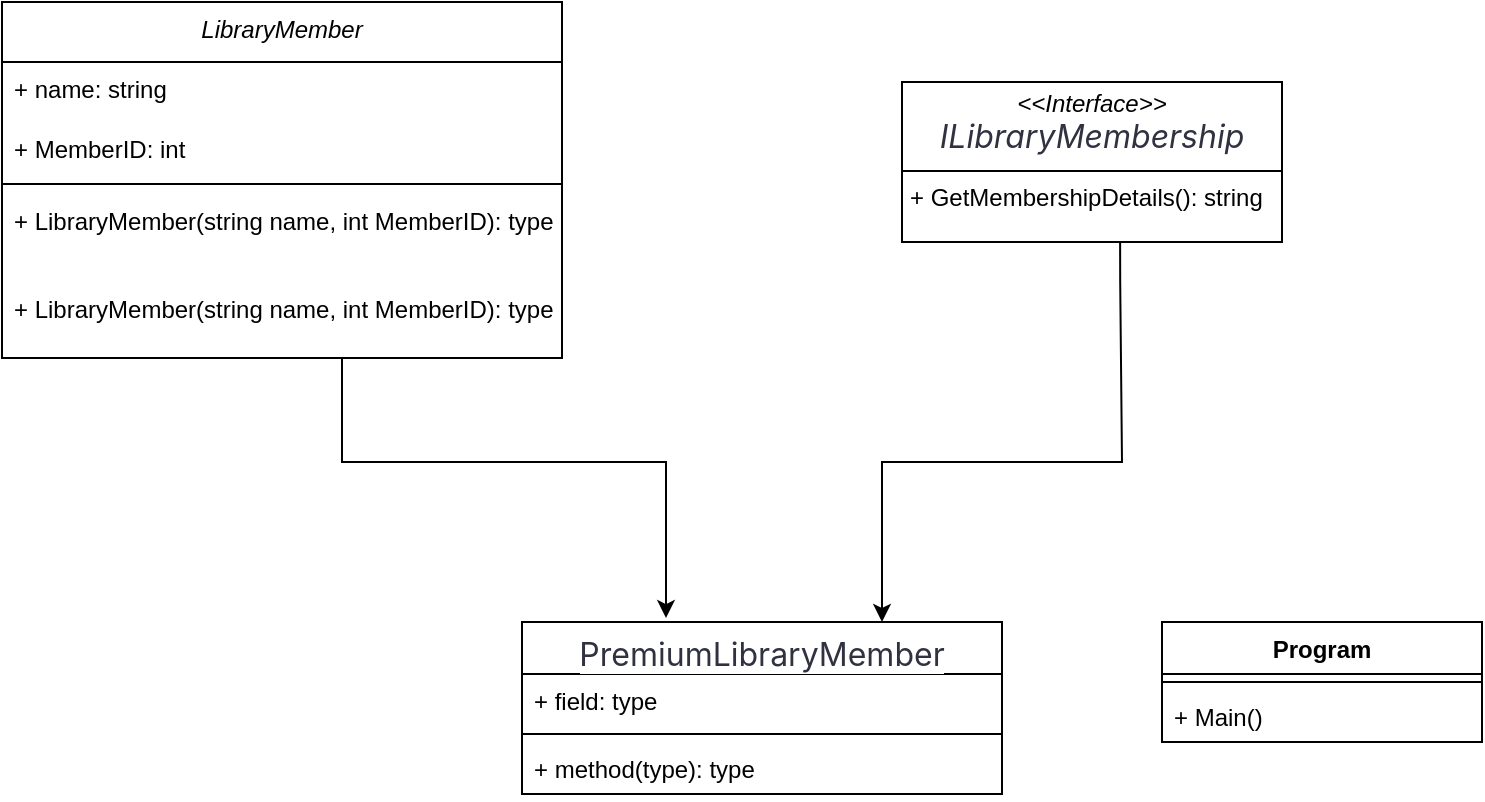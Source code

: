<mxfile version="26.0.8">
  <diagram name="Page-1" id="b520641d-4fe3-3701-9064-5fc419738815">
    <mxGraphModel dx="1426" dy="781" grid="1" gridSize="10" guides="1" tooltips="1" connect="1" arrows="1" fold="1" page="1" pageScale="1" pageWidth="1100" pageHeight="850" background="none" math="0" shadow="0">
      <root>
        <mxCell id="0" />
        <mxCell id="1" parent="0" />
        <mxCell id="SU25gj_TBt7m0_PYnzho-23" value="&lt;span style=&quot;color: rgb(48, 49, 65); font-family: &amp;quot;Udemy Sans&amp;quot;, &amp;quot;SF Pro Text&amp;quot;, -apple-system, BlinkMacSystemFont, Roboto, &amp;quot;Segoe UI&amp;quot;, Helvetica, Arial, sans-serif, &amp;quot;Apple Color Emoji&amp;quot;, &amp;quot;Segoe UI Emoji&amp;quot;, &amp;quot;Segoe UI Symbol&amp;quot;; font-size: 16px; font-weight: 400; text-align: start; background-color: rgb(255, 255, 255);&quot;&gt;PremiumLibraryMember&lt;/span&gt;" style="swimlane;fontStyle=1;align=center;verticalAlign=top;childLayout=stackLayout;horizontal=1;startSize=26;horizontalStack=0;resizeParent=1;resizeParentMax=0;resizeLast=0;collapsible=1;marginBottom=0;whiteSpace=wrap;html=1;" vertex="1" parent="1">
          <mxGeometry x="300" y="480" width="240" height="86" as="geometry" />
        </mxCell>
        <mxCell id="SU25gj_TBt7m0_PYnzho-24" value="+ field: type" style="text;strokeColor=none;fillColor=none;align=left;verticalAlign=top;spacingLeft=4;spacingRight=4;overflow=hidden;rotatable=0;points=[[0,0.5],[1,0.5]];portConstraint=eastwest;whiteSpace=wrap;html=1;" vertex="1" parent="SU25gj_TBt7m0_PYnzho-23">
          <mxGeometry y="26" width="240" height="26" as="geometry" />
        </mxCell>
        <mxCell id="SU25gj_TBt7m0_PYnzho-25" value="" style="line;strokeWidth=1;fillColor=none;align=left;verticalAlign=middle;spacingTop=-1;spacingLeft=3;spacingRight=3;rotatable=0;labelPosition=right;points=[];portConstraint=eastwest;strokeColor=inherit;" vertex="1" parent="SU25gj_TBt7m0_PYnzho-23">
          <mxGeometry y="52" width="240" height="8" as="geometry" />
        </mxCell>
        <mxCell id="SU25gj_TBt7m0_PYnzho-26" value="+ method(type): type" style="text;strokeColor=none;fillColor=none;align=left;verticalAlign=top;spacingLeft=4;spacingRight=4;overflow=hidden;rotatable=0;points=[[0,0.5],[1,0.5]];portConstraint=eastwest;whiteSpace=wrap;html=1;" vertex="1" parent="SU25gj_TBt7m0_PYnzho-23">
          <mxGeometry y="60" width="240" height="26" as="geometry" />
        </mxCell>
        <mxCell id="SU25gj_TBt7m0_PYnzho-53" style="edgeStyle=orthogonalEdgeStyle;rounded=0;orthogonalLoop=1;jettySize=auto;html=1;entryX=0.3;entryY=-0.023;entryDx=0;entryDy=0;entryPerimeter=0;" edge="1" parent="1" source="SU25gj_TBt7m0_PYnzho-28" target="SU25gj_TBt7m0_PYnzho-23">
          <mxGeometry relative="1" as="geometry">
            <Array as="points">
              <mxPoint x="210" y="400" />
              <mxPoint x="372" y="400" />
            </Array>
          </mxGeometry>
        </mxCell>
        <mxCell id="SU25gj_TBt7m0_PYnzho-28" value="&lt;i style=&quot;font-weight: 400;&quot;&gt;LibraryMember&lt;/i&gt;" style="swimlane;fontStyle=1;align=center;verticalAlign=top;childLayout=stackLayout;horizontal=1;startSize=30;horizontalStack=0;resizeParent=1;resizeParentMax=0;resizeLast=0;collapsible=1;marginBottom=0;whiteSpace=wrap;html=1;" vertex="1" parent="1">
          <mxGeometry x="40" y="170" width="280" height="178" as="geometry">
            <mxRectangle x="80" y="320" width="120" height="30" as="alternateBounds" />
          </mxGeometry>
        </mxCell>
        <mxCell id="SU25gj_TBt7m0_PYnzho-29" value="+ name: string&lt;span style=&quot;white-space: pre;&quot;&gt;&#x9;&lt;/span&gt;" style="text;strokeColor=none;fillColor=none;align=left;verticalAlign=top;spacingLeft=4;spacingRight=4;overflow=hidden;rotatable=0;points=[[0,0.5],[1,0.5]];portConstraint=eastwest;whiteSpace=wrap;html=1;" vertex="1" parent="SU25gj_TBt7m0_PYnzho-28">
          <mxGeometry y="30" width="280" height="30" as="geometry" />
        </mxCell>
        <mxCell id="SU25gj_TBt7m0_PYnzho-49" value="+ MemberID: int" style="text;strokeColor=none;fillColor=none;align=left;verticalAlign=top;spacingLeft=4;spacingRight=4;overflow=hidden;rotatable=0;points=[[0,0.5],[1,0.5]];portConstraint=eastwest;whiteSpace=wrap;html=1;" vertex="1" parent="SU25gj_TBt7m0_PYnzho-28">
          <mxGeometry y="60" width="280" height="26" as="geometry" />
        </mxCell>
        <mxCell id="SU25gj_TBt7m0_PYnzho-30" value="" style="line;strokeWidth=1;fillColor=none;align=left;verticalAlign=middle;spacingTop=-1;spacingLeft=3;spacingRight=3;rotatable=0;labelPosition=right;points=[];portConstraint=eastwest;strokeColor=inherit;" vertex="1" parent="SU25gj_TBt7m0_PYnzho-28">
          <mxGeometry y="86" width="280" height="10" as="geometry" />
        </mxCell>
        <mxCell id="SU25gj_TBt7m0_PYnzho-31" value="+ LibraryMember(string name, int MemberID): type" style="text;strokeColor=none;fillColor=none;align=left;verticalAlign=top;spacingLeft=4;spacingRight=4;overflow=hidden;rotatable=0;points=[[0,0.5],[1,0.5]];portConstraint=eastwest;whiteSpace=wrap;html=1;" vertex="1" parent="SU25gj_TBt7m0_PYnzho-28">
          <mxGeometry y="96" width="280" height="44" as="geometry" />
        </mxCell>
        <mxCell id="SU25gj_TBt7m0_PYnzho-74" value="+ LibraryMember(string name, int MemberID): type" style="text;strokeColor=none;fillColor=none;align=left;verticalAlign=top;spacingLeft=4;spacingRight=4;overflow=hidden;rotatable=0;points=[[0,0.5],[1,0.5]];portConstraint=eastwest;whiteSpace=wrap;html=1;" vertex="1" parent="SU25gj_TBt7m0_PYnzho-28">
          <mxGeometry y="140" width="280" height="38" as="geometry" />
        </mxCell>
        <mxCell id="SU25gj_TBt7m0_PYnzho-57" value="Program" style="swimlane;fontStyle=1;align=center;verticalAlign=top;childLayout=stackLayout;horizontal=1;startSize=26;horizontalStack=0;resizeParent=1;resizeParentMax=0;resizeLast=0;collapsible=1;marginBottom=0;whiteSpace=wrap;html=1;" vertex="1" parent="1">
          <mxGeometry x="620" y="480" width="160" height="60" as="geometry" />
        </mxCell>
        <mxCell id="SU25gj_TBt7m0_PYnzho-59" value="" style="line;strokeWidth=1;fillColor=none;align=left;verticalAlign=middle;spacingTop=-1;spacingLeft=3;spacingRight=3;rotatable=0;labelPosition=right;points=[];portConstraint=eastwest;strokeColor=inherit;" vertex="1" parent="SU25gj_TBt7m0_PYnzho-57">
          <mxGeometry y="26" width="160" height="8" as="geometry" />
        </mxCell>
        <mxCell id="SU25gj_TBt7m0_PYnzho-60" value="+ Main()" style="text;strokeColor=none;fillColor=none;align=left;verticalAlign=top;spacingLeft=4;spacingRight=4;overflow=hidden;rotatable=0;points=[[0,0.5],[1,0.5]];portConstraint=eastwest;whiteSpace=wrap;html=1;" vertex="1" parent="SU25gj_TBt7m0_PYnzho-57">
          <mxGeometry y="34" width="160" height="26" as="geometry" />
        </mxCell>
        <mxCell id="SU25gj_TBt7m0_PYnzho-65" value="&lt;p style=&quot;margin:0px;margin-top:4px;text-align:center;&quot;&gt;&lt;i&gt;&amp;lt;&amp;lt;Interface&amp;gt;&amp;gt;&lt;/i&gt;&lt;br&gt;&lt;span style=&quot;color: rgb(48, 49, 65); font-family: &amp;quot;Udemy Sans&amp;quot;, &amp;quot;SF Pro Text&amp;quot;, -apple-system, BlinkMacSystemFont, Roboto, &amp;quot;Segoe UI&amp;quot;, Helvetica, Arial, sans-serif, &amp;quot;Apple Color Emoji&amp;quot;, &amp;quot;Segoe UI Emoji&amp;quot;, &amp;quot;Segoe UI Symbol&amp;quot;; font-size: 16px; text-align: start; background-color: rgb(255, 255, 255);&quot;&gt;&lt;i&gt;ILibraryMembership&lt;/i&gt;&lt;/span&gt;&lt;/p&gt;&lt;hr size=&quot;1&quot; style=&quot;border-style:solid;&quot;&gt;&lt;p style=&quot;margin:0px;margin-left:4px;&quot;&gt;+ GetMembershipDetails(): string&lt;br&gt;&lt;/p&gt;" style="verticalAlign=top;align=left;overflow=fill;html=1;whiteSpace=wrap;" vertex="1" parent="1">
          <mxGeometry x="490" y="210" width="190" height="80" as="geometry" />
        </mxCell>
        <mxCell id="SU25gj_TBt7m0_PYnzho-66" style="edgeStyle=orthogonalEdgeStyle;rounded=0;orthogonalLoop=1;jettySize=auto;html=1;entryX=0.75;entryY=0;entryDx=0;entryDy=0;entryPerimeter=0;exitX=0.574;exitY=1;exitDx=0;exitDy=0;exitPerimeter=0;" edge="1" parent="1" source="SU25gj_TBt7m0_PYnzho-65" target="SU25gj_TBt7m0_PYnzho-23">
          <mxGeometry relative="1" as="geometry">
            <Array as="points">
              <mxPoint x="599" y="310" />
              <mxPoint x="600" y="400" />
              <mxPoint x="480" y="400" />
            </Array>
          </mxGeometry>
        </mxCell>
      </root>
    </mxGraphModel>
  </diagram>
</mxfile>
